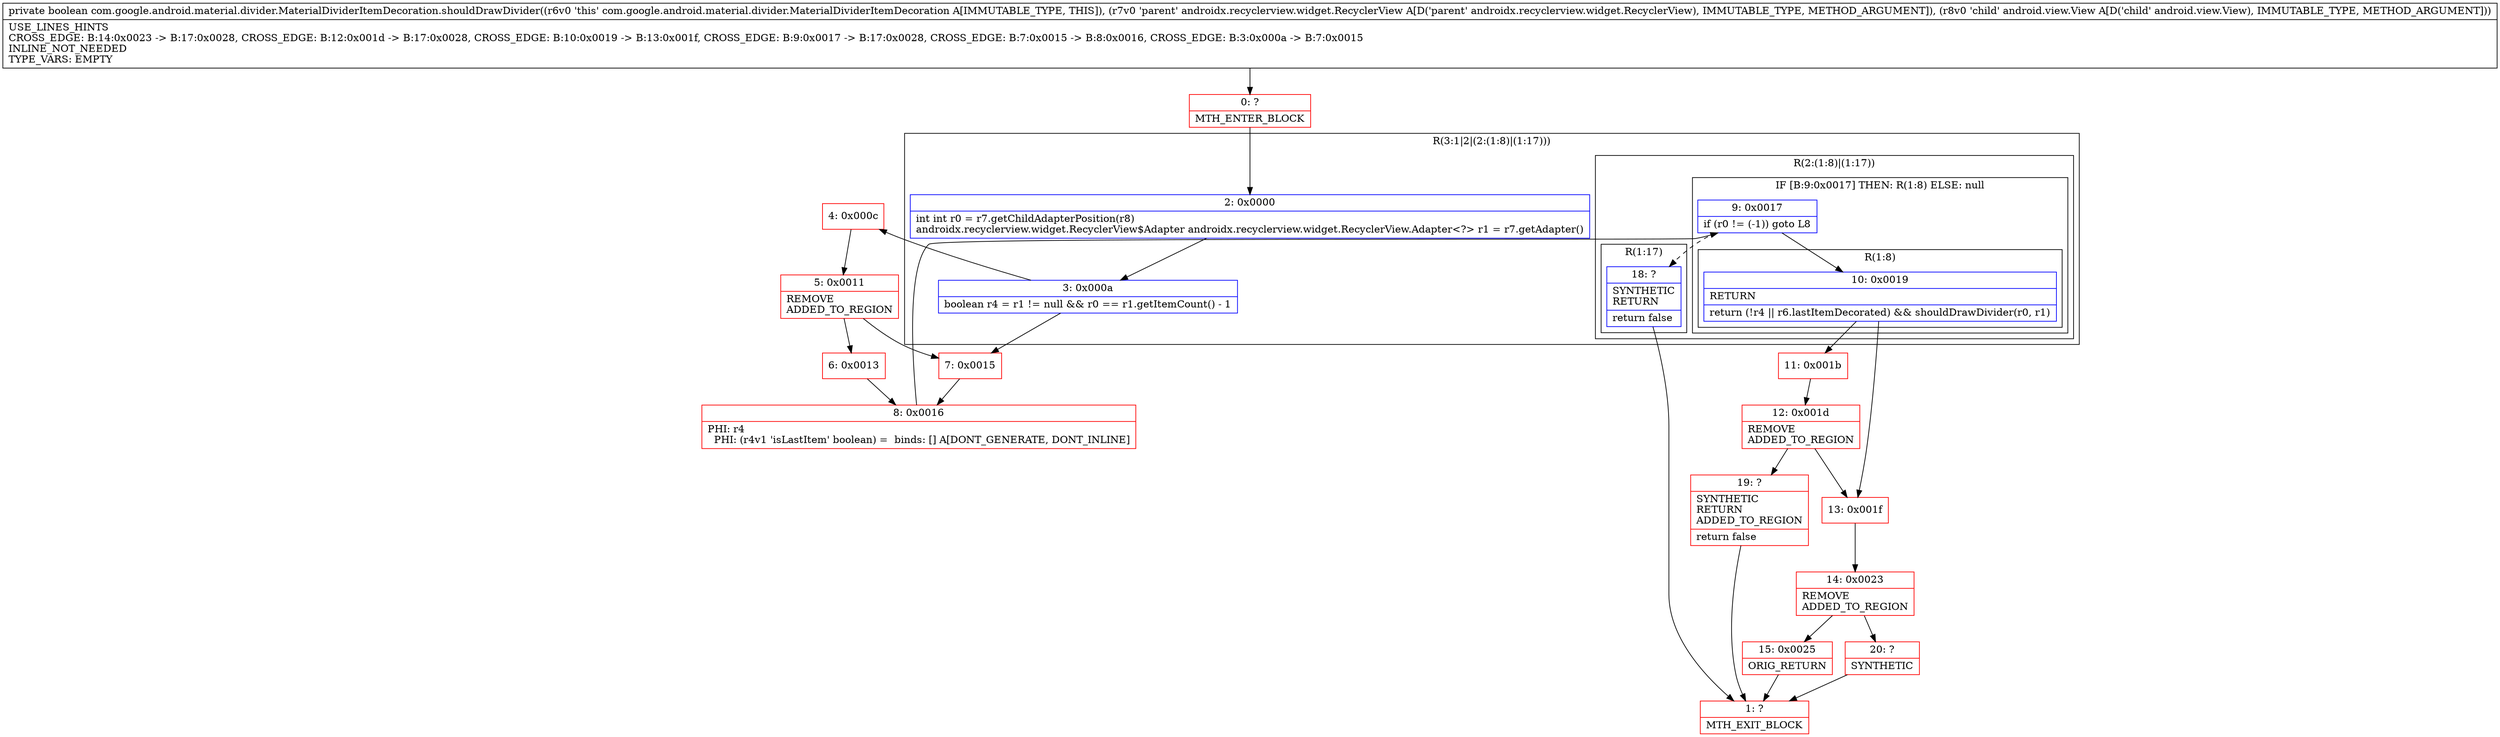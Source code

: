 digraph "CFG forcom.google.android.material.divider.MaterialDividerItemDecoration.shouldDrawDivider(Landroidx\/recyclerview\/widget\/RecyclerView;Landroid\/view\/View;)Z" {
subgraph cluster_Region_1440286315 {
label = "R(3:1|2|(2:(1:8)|(1:17)))";
node [shape=record,color=blue];
Node_2 [shape=record,label="{2\:\ 0x0000|int int r0 = r7.getChildAdapterPosition(r8)\landroidx.recyclerview.widget.RecyclerView$Adapter androidx.recyclerview.widget.RecyclerView.Adapter\<?\> r1 = r7.getAdapter()\l}"];
Node_3 [shape=record,label="{3\:\ 0x000a|boolean r4 = r1 != null && r0 == r1.getItemCount() \- 1\l}"];
subgraph cluster_Region_800530552 {
label = "R(2:(1:8)|(1:17))";
node [shape=record,color=blue];
subgraph cluster_IfRegion_1498663673 {
label = "IF [B:9:0x0017] THEN: R(1:8) ELSE: null";
node [shape=record,color=blue];
Node_9 [shape=record,label="{9\:\ 0x0017|if (r0 != (\-1)) goto L8\l}"];
subgraph cluster_Region_1570005034 {
label = "R(1:8)";
node [shape=record,color=blue];
Node_10 [shape=record,label="{10\:\ 0x0019|RETURN\l|return (!r4 \|\| r6.lastItemDecorated) && shouldDrawDivider(r0, r1)\l}"];
}
}
subgraph cluster_Region_1070553174 {
label = "R(1:17)";
node [shape=record,color=blue];
Node_18 [shape=record,label="{18\:\ ?|SYNTHETIC\lRETURN\l|return false\l}"];
}
}
}
Node_0 [shape=record,color=red,label="{0\:\ ?|MTH_ENTER_BLOCK\l}"];
Node_4 [shape=record,color=red,label="{4\:\ 0x000c}"];
Node_5 [shape=record,color=red,label="{5\:\ 0x0011|REMOVE\lADDED_TO_REGION\l}"];
Node_6 [shape=record,color=red,label="{6\:\ 0x0013}"];
Node_8 [shape=record,color=red,label="{8\:\ 0x0016|PHI: r4 \l  PHI: (r4v1 'isLastItem' boolean) =  binds: [] A[DONT_GENERATE, DONT_INLINE]\l}"];
Node_11 [shape=record,color=red,label="{11\:\ 0x001b}"];
Node_12 [shape=record,color=red,label="{12\:\ 0x001d|REMOVE\lADDED_TO_REGION\l}"];
Node_19 [shape=record,color=red,label="{19\:\ ?|SYNTHETIC\lRETURN\lADDED_TO_REGION\l|return false\l}"];
Node_1 [shape=record,color=red,label="{1\:\ ?|MTH_EXIT_BLOCK\l}"];
Node_13 [shape=record,color=red,label="{13\:\ 0x001f}"];
Node_14 [shape=record,color=red,label="{14\:\ 0x0023|REMOVE\lADDED_TO_REGION\l}"];
Node_15 [shape=record,color=red,label="{15\:\ 0x0025|ORIG_RETURN\l}"];
Node_20 [shape=record,color=red,label="{20\:\ ?|SYNTHETIC\l}"];
Node_7 [shape=record,color=red,label="{7\:\ 0x0015}"];
MethodNode[shape=record,label="{private boolean com.google.android.material.divider.MaterialDividerItemDecoration.shouldDrawDivider((r6v0 'this' com.google.android.material.divider.MaterialDividerItemDecoration A[IMMUTABLE_TYPE, THIS]), (r7v0 'parent' androidx.recyclerview.widget.RecyclerView A[D('parent' androidx.recyclerview.widget.RecyclerView), IMMUTABLE_TYPE, METHOD_ARGUMENT]), (r8v0 'child' android.view.View A[D('child' android.view.View), IMMUTABLE_TYPE, METHOD_ARGUMENT]))  | USE_LINES_HINTS\lCROSS_EDGE: B:14:0x0023 \-\> B:17:0x0028, CROSS_EDGE: B:12:0x001d \-\> B:17:0x0028, CROSS_EDGE: B:10:0x0019 \-\> B:13:0x001f, CROSS_EDGE: B:9:0x0017 \-\> B:17:0x0028, CROSS_EDGE: B:7:0x0015 \-\> B:8:0x0016, CROSS_EDGE: B:3:0x000a \-\> B:7:0x0015\lINLINE_NOT_NEEDED\lTYPE_VARS: EMPTY\l}"];
MethodNode -> Node_0;Node_2 -> Node_3;
Node_3 -> Node_4;
Node_3 -> Node_7;
Node_9 -> Node_10;
Node_9 -> Node_18[style=dashed];
Node_10 -> Node_11;
Node_10 -> Node_13;
Node_18 -> Node_1;
Node_0 -> Node_2;
Node_4 -> Node_5;
Node_5 -> Node_6;
Node_5 -> Node_7;
Node_6 -> Node_8;
Node_8 -> Node_9;
Node_11 -> Node_12;
Node_12 -> Node_13;
Node_12 -> Node_19;
Node_19 -> Node_1;
Node_13 -> Node_14;
Node_14 -> Node_15;
Node_14 -> Node_20;
Node_15 -> Node_1;
Node_20 -> Node_1;
Node_7 -> Node_8;
}

